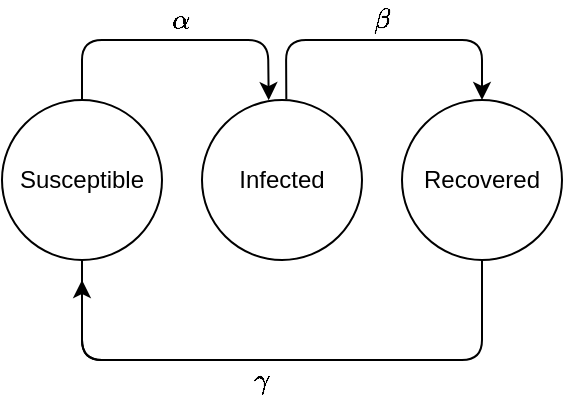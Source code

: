 <mxfile version="14.0.1" type="github">
  <diagram id="ohabx_8UpPXOdwyL__N4" name="Page-1">
    <mxGraphModel dx="492" dy="524" grid="0" gridSize="10" guides="1" tooltips="1" connect="1" arrows="1" fold="1" page="1" pageScale="1" pageWidth="827" pageHeight="1169" math="1" shadow="0">
      <root>
        <mxCell id="0" />
        <mxCell id="1" parent="0" />
        <mxCell id="G1PKQ2QhnTm3LtkCPno_-1" value="Susceptible" style="ellipse;whiteSpace=wrap;html=1;aspect=fixed;" vertex="1" parent="1">
          <mxGeometry x="330" y="350" width="80" height="80" as="geometry" />
        </mxCell>
        <mxCell id="G1PKQ2QhnTm3LtkCPno_-2" value="Infected" style="ellipse;whiteSpace=wrap;html=1;aspect=fixed;" vertex="1" parent="1">
          <mxGeometry x="430" y="350" width="80" height="80" as="geometry" />
        </mxCell>
        <mxCell id="G1PKQ2QhnTm3LtkCPno_-3" value="Recovered" style="ellipse;whiteSpace=wrap;html=1;aspect=fixed;" vertex="1" parent="1">
          <mxGeometry x="530" y="350" width="80" height="80" as="geometry" />
        </mxCell>
        <mxCell id="G1PKQ2QhnTm3LtkCPno_-7" value="" style="endArrow=none;html=1;exitX=0.527;exitY=-0.004;exitDx=0;exitDy=0;exitPerimeter=0;" edge="1" parent="1" source="G1PKQ2QhnTm3LtkCPno_-2">
          <mxGeometry width="50" height="50" relative="1" as="geometry">
            <mxPoint x="470" y="320" as="sourcePoint" />
            <mxPoint x="560" y="320" as="targetPoint" />
            <Array as="points">
              <mxPoint x="472" y="320" />
            </Array>
          </mxGeometry>
        </mxCell>
        <mxCell id="G1PKQ2QhnTm3LtkCPno_-9" value="" style="endArrow=none;html=1;" edge="1" parent="1">
          <mxGeometry width="50" height="50" relative="1" as="geometry">
            <mxPoint x="470" y="480" as="sourcePoint" />
            <mxPoint x="570" y="430" as="targetPoint" />
            <Array as="points">
              <mxPoint x="570" y="480" />
            </Array>
          </mxGeometry>
        </mxCell>
        <mxCell id="G1PKQ2QhnTm3LtkCPno_-10" value="" style="endArrow=none;html=1;exitX=0.5;exitY=1;exitDx=0;exitDy=0;" edge="1" parent="1" source="G1PKQ2QhnTm3LtkCPno_-1">
          <mxGeometry width="50" height="50" relative="1" as="geometry">
            <mxPoint x="420" y="530" as="sourcePoint" />
            <mxPoint x="470" y="480" as="targetPoint" />
            <Array as="points">
              <mxPoint x="370" y="480" />
            </Array>
          </mxGeometry>
        </mxCell>
        <mxCell id="G1PKQ2QhnTm3LtkCPno_-13" value="" style="endArrow=classic;html=1;" edge="1" parent="1">
          <mxGeometry width="50" height="50" relative="1" as="geometry">
            <mxPoint x="400" y="480" as="sourcePoint" />
            <mxPoint x="370" y="440" as="targetPoint" />
            <Array as="points">
              <mxPoint x="370" y="480" />
            </Array>
          </mxGeometry>
        </mxCell>
        <mxCell id="G1PKQ2QhnTm3LtkCPno_-14" value="" style="endArrow=classic;html=1;" edge="1" parent="1">
          <mxGeometry width="50" height="50" relative="1" as="geometry">
            <mxPoint x="540" y="320" as="sourcePoint" />
            <mxPoint x="570" y="350" as="targetPoint" />
            <Array as="points">
              <mxPoint x="570" y="320" />
            </Array>
          </mxGeometry>
        </mxCell>
        <mxCell id="G1PKQ2QhnTm3LtkCPno_-15" value="" style="endArrow=classic;html=1;entryX=0.417;entryY=0.001;entryDx=0;entryDy=0;entryPerimeter=0;exitX=0.5;exitY=0;exitDx=0;exitDy=0;" edge="1" parent="1" source="G1PKQ2QhnTm3LtkCPno_-1" target="G1PKQ2QhnTm3LtkCPno_-2">
          <mxGeometry width="50" height="50" relative="1" as="geometry">
            <mxPoint x="364" y="350" as="sourcePoint" />
            <mxPoint x="460" y="320" as="targetPoint" />
            <Array as="points">
              <mxPoint x="370" y="320" />
              <mxPoint x="463" y="320" />
            </Array>
          </mxGeometry>
        </mxCell>
        <mxCell id="G1PKQ2QhnTm3LtkCPno_-18" value="$$\alpha$$" style="text;html=1;strokeColor=none;fillColor=none;align=center;verticalAlign=middle;whiteSpace=wrap;rounded=0;" vertex="1" parent="1">
          <mxGeometry x="400" y="300" width="40" height="20" as="geometry" />
        </mxCell>
        <mxCell id="G1PKQ2QhnTm3LtkCPno_-19" value="$$\gamma$$" style="text;html=1;strokeColor=none;fillColor=none;align=center;verticalAlign=middle;whiteSpace=wrap;rounded=0;" vertex="1" parent="1">
          <mxGeometry x="440" y="480" width="40" height="20" as="geometry" />
        </mxCell>
        <mxCell id="G1PKQ2QhnTm3LtkCPno_-20" value="$$\beta$$" style="text;html=1;strokeColor=none;fillColor=none;align=center;verticalAlign=middle;whiteSpace=wrap;rounded=0;" vertex="1" parent="1">
          <mxGeometry x="500" y="300" width="40" height="20" as="geometry" />
        </mxCell>
      </root>
    </mxGraphModel>
  </diagram>
</mxfile>
